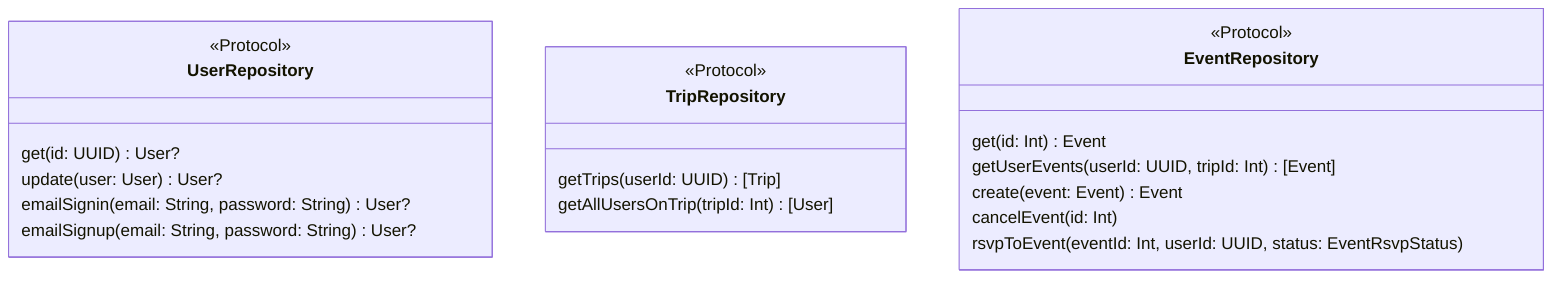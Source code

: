 classDiagram
    direction TB
    class UserRepository{
        <<Protocol>>
        get(id: UUID) User?
        update(user: User) User?
        emailSignin(email: String, password: String) User?
        emailSignup(email: String, password: String) User?
    }

    class TripRepository{
        <<Protocol>>
        getTrips(userId: UUID) [Trip]
        getAllUsersOnTrip(tripId: Int) [User]
    }

    class EventRepository{
        <<Protocol>>
        get(id: Int) Event
        getUserEvents(userId: UUID, tripId: Int) [Event]
        create(event: Event) Event
        cancelEvent(id: Int) 
        rsvpToEvent(eventId: Int, userId: UUID, status: EventRsvpStatus)
    }